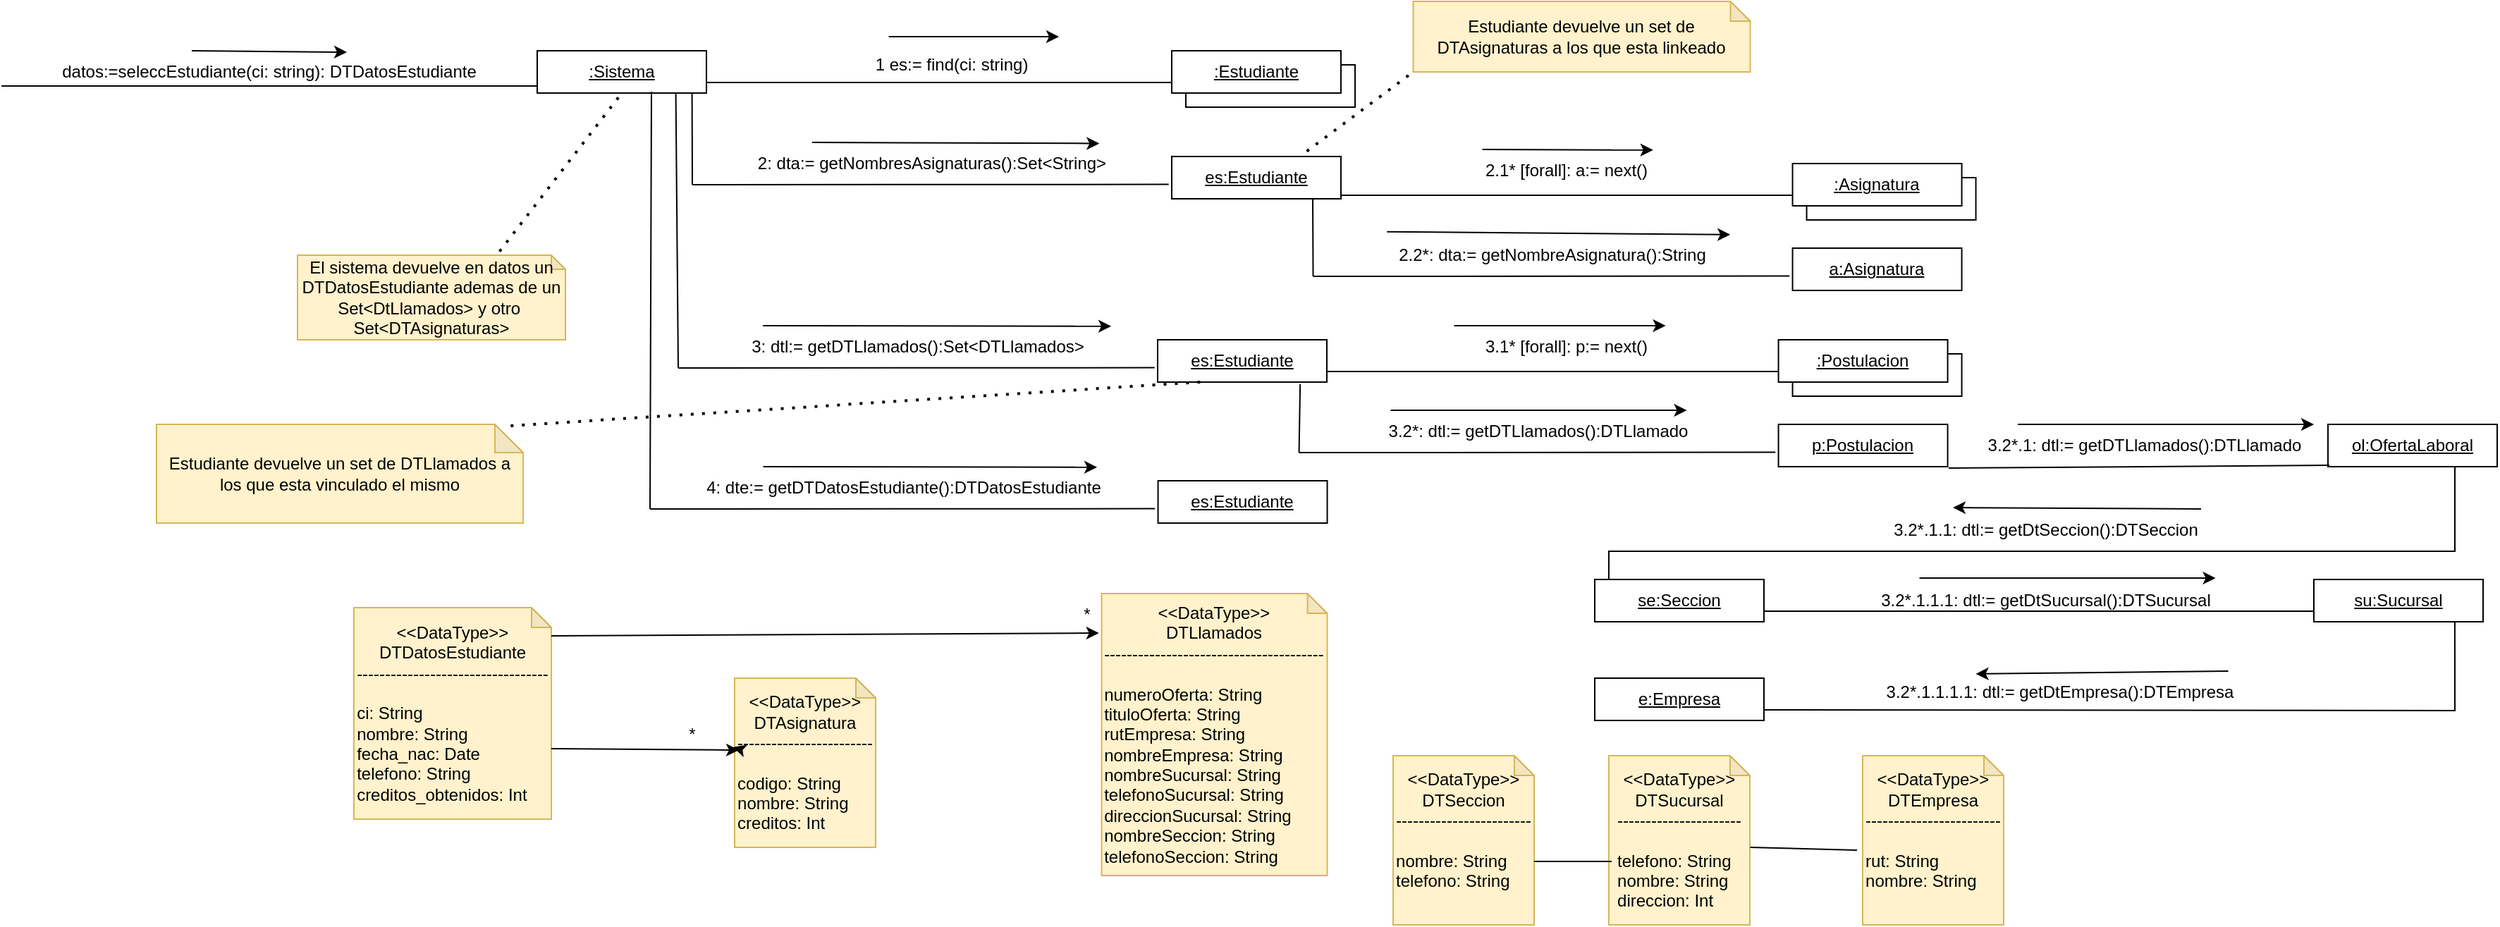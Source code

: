 <mxfile version="21.4.0" type="google">
  <diagram name="Página-1" id="oUnrrF5QUuxhHjYgOuA4">
    <mxGraphModel grid="1" page="1" gridSize="10" guides="1" tooltips="1" connect="1" arrows="1" fold="1" pageScale="1" pageWidth="827" pageHeight="1169" math="0" shadow="0">
      <root>
        <mxCell id="0" />
        <mxCell id="1" parent="0" />
        <mxCell id="jKpdwoPJaRp0ngKXf8Cb-39" value="" style="rounded=0;whiteSpace=wrap;html=1;" vertex="1" parent="1">
          <mxGeometry x="580" y="555" width="120" height="30" as="geometry" />
        </mxCell>
        <mxCell id="jKpdwoPJaRp0ngKXf8Cb-40" value="&lt;u&gt;:Estudiante&lt;br&gt;&lt;/u&gt;" style="rounded=0;whiteSpace=wrap;html=1;" vertex="1" parent="1">
          <mxGeometry x="570" y="545" width="120" height="30" as="geometry" />
        </mxCell>
        <mxCell id="jKpdwoPJaRp0ngKXf8Cb-41" value="&lt;u&gt;:Sistema&lt;/u&gt;" style="rounded=0;whiteSpace=wrap;html=1;" vertex="1" parent="1">
          <mxGeometry x="120" y="545" width="120" height="30" as="geometry" />
        </mxCell>
        <mxCell id="jKpdwoPJaRp0ngKXf8Cb-42" value="" style="endArrow=none;html=1;rounded=0;exitX=0;exitY=1;exitDx=0;exitDy=0;" edge="1" parent="1" source="jKpdwoPJaRp0ngKXf8Cb-43">
          <mxGeometry width="50" height="50" relative="1" as="geometry">
            <mxPoint x="-200" y="574.5" as="sourcePoint" />
            <mxPoint x="120" y="570" as="targetPoint" />
          </mxGeometry>
        </mxCell>
        <mxCell id="jKpdwoPJaRp0ngKXf8Cb-43" value="datos:=seleccEstudiante(ci: string): DTDatosEstudiante" style="text;html=1;strokeColor=none;fillColor=none;align=center;verticalAlign=middle;whiteSpace=wrap;rounded=0;" vertex="1" parent="1">
          <mxGeometry x="-260" y="550" width="380" height="20" as="geometry" />
        </mxCell>
        <mxCell id="jKpdwoPJaRp0ngKXf8Cb-44" value="" style="endArrow=none;html=1;rounded=0;exitX=1;exitY=0.75;exitDx=0;exitDy=0;entryX=0;entryY=0.75;entryDx=0;entryDy=0;" edge="1" parent="1" source="jKpdwoPJaRp0ngKXf8Cb-41" target="jKpdwoPJaRp0ngKXf8Cb-40">
          <mxGeometry width="50" height="50" relative="1" as="geometry">
            <mxPoint x="430" y="780" as="sourcePoint" />
            <mxPoint x="480" y="730" as="targetPoint" />
            <Array as="points" />
          </mxGeometry>
        </mxCell>
        <mxCell id="jKpdwoPJaRp0ngKXf8Cb-45" value="1 es:= find(ci: string)" style="text;html=1;strokeColor=none;fillColor=none;align=center;verticalAlign=middle;whiteSpace=wrap;rounded=0;" vertex="1" parent="1">
          <mxGeometry x="249" y="535" width="330" height="40" as="geometry" />
        </mxCell>
        <mxCell id="jKpdwoPJaRp0ngKXf8Cb-46" value="&lt;u&gt;es:Estudiante&lt;/u&gt;" style="rounded=0;whiteSpace=wrap;html=1;" vertex="1" parent="1">
          <mxGeometry x="570" y="620" width="120" height="30" as="geometry" />
        </mxCell>
        <mxCell id="jKpdwoPJaRp0ngKXf8Cb-47" value="" style="endArrow=none;html=1;rounded=0;entryX=-0.018;entryY=0.66;entryDx=0;entryDy=0;entryPerimeter=0;" edge="1" parent="1" target="jKpdwoPJaRp0ngKXf8Cb-46">
          <mxGeometry width="50" height="50" relative="1" as="geometry">
            <mxPoint x="230" y="640" as="sourcePoint" />
            <mxPoint x="460" y="520" as="targetPoint" />
          </mxGeometry>
        </mxCell>
        <mxCell id="jKpdwoPJaRp0ngKXf8Cb-48" value="" style="endArrow=none;html=1;rounded=0;exitX=0.915;exitY=1;exitDx=0;exitDy=0;exitPerimeter=0;" edge="1" parent="1" source="jKpdwoPJaRp0ngKXf8Cb-41">
          <mxGeometry width="50" height="50" relative="1" as="geometry">
            <mxPoint x="230" y="580" as="sourcePoint" />
            <mxPoint x="230" y="640" as="targetPoint" />
          </mxGeometry>
        </mxCell>
        <mxCell id="jKpdwoPJaRp0ngKXf8Cb-51" value="2: dta:= getNombresAsignaturas():Set&amp;lt;String&amp;gt;" style="text;html=1;strokeColor=none;fillColor=none;align=center;verticalAlign=middle;whiteSpace=wrap;rounded=0;" vertex="1" parent="1">
          <mxGeometry x="230" y="610" width="340" height="30" as="geometry" />
        </mxCell>
        <mxCell id="jKpdwoPJaRp0ngKXf8Cb-61" value="" style="rounded=0;whiteSpace=wrap;html=1;" vertex="1" parent="1">
          <mxGeometry x="1020.28" y="635" width="120" height="30" as="geometry" />
        </mxCell>
        <mxCell id="jKpdwoPJaRp0ngKXf8Cb-62" value="&lt;u&gt;:Asignatura&lt;br&gt;&lt;/u&gt;" style="rounded=0;whiteSpace=wrap;html=1;" vertex="1" parent="1">
          <mxGeometry x="1010.28" y="625" width="120" height="30" as="geometry" />
        </mxCell>
        <mxCell id="jKpdwoPJaRp0ngKXf8Cb-63" value="" style="endArrow=none;html=1;rounded=0;exitX=1;exitY=0.75;exitDx=0;exitDy=0;entryX=0;entryY=0.75;entryDx=0;entryDy=0;" edge="1" parent="1" target="jKpdwoPJaRp0ngKXf8Cb-62">
          <mxGeometry width="50" height="50" relative="1" as="geometry">
            <mxPoint x="690.28" y="647.5" as="sourcePoint" />
            <mxPoint x="1010.28" y="445" as="targetPoint" />
          </mxGeometry>
        </mxCell>
        <mxCell id="jKpdwoPJaRp0ngKXf8Cb-64" value="2.1* [forall]: a:= next()" style="text;html=1;strokeColor=none;fillColor=none;align=center;verticalAlign=middle;whiteSpace=wrap;rounded=0;" vertex="1" parent="1">
          <mxGeometry x="690.28" y="615" width="320" height="30" as="geometry" />
        </mxCell>
        <mxCell id="jKpdwoPJaRp0ngKXf8Cb-65" value="&lt;u&gt;a:Asignatura&lt;/u&gt;" style="rounded=0;whiteSpace=wrap;html=1;" vertex="1" parent="1">
          <mxGeometry x="1010.28" y="685" width="120" height="30" as="geometry" />
        </mxCell>
        <mxCell id="jKpdwoPJaRp0ngKXf8Cb-66" value="" style="endArrow=none;html=1;rounded=0;entryX=-0.018;entryY=0.66;entryDx=0;entryDy=0;entryPerimeter=0;" edge="1" parent="1" target="jKpdwoPJaRp0ngKXf8Cb-65">
          <mxGeometry width="50" height="50" relative="1" as="geometry">
            <mxPoint x="670.28" y="705" as="sourcePoint" />
            <mxPoint x="900.28" y="585" as="targetPoint" />
          </mxGeometry>
        </mxCell>
        <mxCell id="jKpdwoPJaRp0ngKXf8Cb-67" value="2.2*: dta:= getNombreAsignatura():String" style="text;html=1;strokeColor=none;fillColor=none;align=center;verticalAlign=middle;whiteSpace=wrap;rounded=0;" vertex="1" parent="1">
          <mxGeometry x="670.28" y="675" width="340" height="30" as="geometry" />
        </mxCell>
        <mxCell id="jKpdwoPJaRp0ngKXf8Cb-68" value="" style="endArrow=none;html=1;rounded=0;exitX=0;exitY=1;exitDx=0;exitDy=0;" edge="1" parent="1" source="jKpdwoPJaRp0ngKXf8Cb-67">
          <mxGeometry width="50" height="50" relative="1" as="geometry">
            <mxPoint x="1080.28" y="575" as="sourcePoint" />
            <mxPoint x="670" y="650" as="targetPoint" />
          </mxGeometry>
        </mxCell>
        <mxCell id="jKpdwoPJaRp0ngKXf8Cb-72" value="" style="rounded=0;whiteSpace=wrap;html=1;" vertex="1" parent="1">
          <mxGeometry x="1010.28" y="760" width="120" height="30" as="geometry" />
        </mxCell>
        <mxCell id="jKpdwoPJaRp0ngKXf8Cb-73" value="&lt;u&gt;:Postulacion&lt;br&gt;&lt;/u&gt;" style="rounded=0;whiteSpace=wrap;html=1;" vertex="1" parent="1">
          <mxGeometry x="1000.28" y="750" width="120" height="30" as="geometry" />
        </mxCell>
        <mxCell id="jKpdwoPJaRp0ngKXf8Cb-74" value="" style="endArrow=none;html=1;rounded=0;exitX=1;exitY=0.75;exitDx=0;exitDy=0;entryX=0;entryY=0.75;entryDx=0;entryDy=0;" edge="1" parent="1" target="jKpdwoPJaRp0ngKXf8Cb-73">
          <mxGeometry width="50" height="50" relative="1" as="geometry">
            <mxPoint x="680.28" y="772.5" as="sourcePoint" />
            <mxPoint x="1000.28" y="570" as="targetPoint" />
          </mxGeometry>
        </mxCell>
        <mxCell id="jKpdwoPJaRp0ngKXf8Cb-75" value="3.1* [forall]: p:= next()" style="text;html=1;strokeColor=none;fillColor=none;align=center;verticalAlign=middle;whiteSpace=wrap;rounded=0;" vertex="1" parent="1">
          <mxGeometry x="690.28" y="740" width="320" height="30" as="geometry" />
        </mxCell>
        <mxCell id="jKpdwoPJaRp0ngKXf8Cb-76" value="&lt;u&gt;p:Postulacion&lt;/u&gt;" style="rounded=0;whiteSpace=wrap;html=1;" vertex="1" parent="1">
          <mxGeometry x="1000.28" y="810" width="120" height="30" as="geometry" />
        </mxCell>
        <mxCell id="jKpdwoPJaRp0ngKXf8Cb-77" value="" style="endArrow=none;html=1;rounded=0;entryX=-0.018;entryY=0.66;entryDx=0;entryDy=0;entryPerimeter=0;" edge="1" parent="1" target="jKpdwoPJaRp0ngKXf8Cb-76">
          <mxGeometry width="50" height="50" relative="1" as="geometry">
            <mxPoint x="660.28" y="830" as="sourcePoint" />
            <mxPoint x="890.28" y="710" as="targetPoint" />
          </mxGeometry>
        </mxCell>
        <mxCell id="jKpdwoPJaRp0ngKXf8Cb-78" value="3.2*: dtl:= getDTLlamados():DTLlamado" style="text;html=1;strokeColor=none;fillColor=none;align=center;verticalAlign=middle;whiteSpace=wrap;rounded=0;" vertex="1" parent="1">
          <mxGeometry x="660.28" y="800" width="340" height="30" as="geometry" />
        </mxCell>
        <mxCell id="jKpdwoPJaRp0ngKXf8Cb-79" value="" style="endArrow=none;html=1;rounded=0;exitX=0;exitY=1;exitDx=0;exitDy=0;entryX=0.84;entryY=1.05;entryDx=0;entryDy=0;entryPerimeter=0;" edge="1" parent="1" source="jKpdwoPJaRp0ngKXf8Cb-78">
          <mxGeometry width="50" height="50" relative="1" as="geometry">
            <mxPoint x="1070.28" y="700" as="sourcePoint" />
            <mxPoint x="661.08" y="781.5" as="targetPoint" />
          </mxGeometry>
        </mxCell>
        <mxCell id="jKpdwoPJaRp0ngKXf8Cb-81" value="&lt;u&gt;es:Estudiante&lt;/u&gt;" style="rounded=0;whiteSpace=wrap;html=1;" vertex="1" parent="1">
          <mxGeometry x="560" y="750" width="120" height="30" as="geometry" />
        </mxCell>
        <mxCell id="jKpdwoPJaRp0ngKXf8Cb-82" value="" style="endArrow=none;html=1;rounded=0;entryX=-0.018;entryY=0.66;entryDx=0;entryDy=0;entryPerimeter=0;" edge="1" parent="1" target="jKpdwoPJaRp0ngKXf8Cb-81">
          <mxGeometry width="50" height="50" relative="1" as="geometry">
            <mxPoint x="220" y="770" as="sourcePoint" />
            <mxPoint x="450" y="650" as="targetPoint" />
          </mxGeometry>
        </mxCell>
        <mxCell id="jKpdwoPJaRp0ngKXf8Cb-83" value="3: dtl:= getDTLlamados():Set&amp;lt;DTLlamados&amp;gt;" style="text;html=1;strokeColor=none;fillColor=none;align=center;verticalAlign=middle;whiteSpace=wrap;rounded=0;" vertex="1" parent="1">
          <mxGeometry x="220" y="740" width="340" height="30" as="geometry" />
        </mxCell>
        <mxCell id="jKpdwoPJaRp0ngKXf8Cb-84" value="" style="endArrow=none;html=1;rounded=0;exitX=0;exitY=1;exitDx=0;exitDy=0;entryX=0.819;entryY=0.994;entryDx=0;entryDy=0;entryPerimeter=0;" edge="1" parent="1" source="jKpdwoPJaRp0ngKXf8Cb-83" target="jKpdwoPJaRp0ngKXf8Cb-41">
          <mxGeometry width="50" height="50" relative="1" as="geometry">
            <mxPoint x="150" y="750" as="sourcePoint" />
            <mxPoint x="210" y="610" as="targetPoint" />
          </mxGeometry>
        </mxCell>
        <mxCell id="jKpdwoPJaRp0ngKXf8Cb-85" value="El sistema devuelve en datos un DTDatosEstudiante ademas de un Set&amp;lt;DtLlamados&amp;gt; y otro&amp;nbsp; Set&amp;lt;DTAsignaturas&amp;gt;" style="shape=note;whiteSpace=wrap;html=1;backgroundOutline=1;darkOpacity=0.05;size=10;fillColor=#fff2cc;strokeColor=#d6b656;" vertex="1" parent="1">
          <mxGeometry x="-50" y="690" width="190" height="60" as="geometry" />
        </mxCell>
        <mxCell id="jKpdwoPJaRp0ngKXf8Cb-86" value="" style="endArrow=none;dashed=1;html=1;dashPattern=1 3;strokeWidth=2;rounded=0;exitX=0.754;exitY=-0.044;exitDx=0;exitDy=0;exitPerimeter=0;entryX=0.5;entryY=1;entryDx=0;entryDy=0;" edge="1" parent="1" source="jKpdwoPJaRp0ngKXf8Cb-85" target="jKpdwoPJaRp0ngKXf8Cb-41">
          <mxGeometry width="50" height="50" relative="1" as="geometry">
            <mxPoint x="400" y="670" as="sourcePoint" />
            <mxPoint x="450" y="620" as="targetPoint" />
          </mxGeometry>
        </mxCell>
        <mxCell id="jKpdwoPJaRp0ngKXf8Cb-87" value="Estudiante devuelve un set de DTLlamados a los que esta vinculado el mismo" style="shape=note;whiteSpace=wrap;html=1;backgroundOutline=1;darkOpacity=0.05;size=20;fillColor=#fff2cc;strokeColor=#d6b656;" vertex="1" parent="1">
          <mxGeometry x="-150" y="810" width="260" height="70" as="geometry" />
        </mxCell>
        <mxCell id="jKpdwoPJaRp0ngKXf8Cb-88" value="" style="endArrow=none;dashed=1;html=1;dashPattern=1 3;strokeWidth=2;rounded=0;entryX=0.25;entryY=1;entryDx=0;entryDy=0;exitX=0.966;exitY=0.014;exitDx=0;exitDy=0;exitPerimeter=0;" edge="1" parent="1" source="jKpdwoPJaRp0ngKXf8Cb-87">
          <mxGeometry width="50" height="50" relative="1" as="geometry">
            <mxPoint x="260.28" y="590" as="sourcePoint" />
            <mxPoint x="590.28" y="780" as="targetPoint" />
          </mxGeometry>
        </mxCell>
        <mxCell id="jKpdwoPJaRp0ngKXf8Cb-89" value="Estudiante devuelve un set de DTAsignaturas a los que esta linkeado" style="shape=note;whiteSpace=wrap;html=1;backgroundOutline=1;darkOpacity=0.05;size=14;fillColor=#fff2cc;strokeColor=#d6b656;" vertex="1" parent="1">
          <mxGeometry x="741.28" y="510" width="239" height="50" as="geometry" />
        </mxCell>
        <mxCell id="jKpdwoPJaRp0ngKXf8Cb-90" value="" style="endArrow=none;dashed=1;html=1;dashPattern=1 3;strokeWidth=2;rounded=0;entryX=0;entryY=1;entryDx=0;entryDy=0;entryPerimeter=0;exitX=0.798;exitY=-0.124;exitDx=0;exitDy=0;exitPerimeter=0;" edge="1" parent="1" source="jKpdwoPJaRp0ngKXf8Cb-46" target="jKpdwoPJaRp0ngKXf8Cb-89">
          <mxGeometry width="50" height="50" relative="1" as="geometry">
            <mxPoint x="640.0" y="621.7" as="sourcePoint" />
            <mxPoint x="320.28" y="545" as="targetPoint" />
          </mxGeometry>
        </mxCell>
        <mxCell id="KldV7xvKtqb7RMdxpAQ--1" value="" style="endArrow=classic;html=1;rounded=0;" edge="1" parent="1">
          <mxGeometry width="50" height="50" relative="1" as="geometry">
            <mxPoint x="770.28" y="740" as="sourcePoint" />
            <mxPoint x="920.28" y="740" as="targetPoint" />
          </mxGeometry>
        </mxCell>
        <mxCell id="KldV7xvKtqb7RMdxpAQ--2" value="" style="endArrow=classic;html=1;rounded=0;" edge="1" parent="1">
          <mxGeometry width="50" height="50" relative="1" as="geometry">
            <mxPoint x="725.28" y="800" as="sourcePoint" />
            <mxPoint x="935.28" y="800" as="targetPoint" />
          </mxGeometry>
        </mxCell>
        <mxCell id="KldV7xvKtqb7RMdxpAQ--3" value="" style="endArrow=classic;html=1;rounded=0;exitX=0.154;exitY=-0.055;exitDx=0;exitDy=0;exitPerimeter=0;entryX=0.87;entryY=0.014;entryDx=0;entryDy=0;entryPerimeter=0;" edge="1" parent="1" source="jKpdwoPJaRp0ngKXf8Cb-67" target="jKpdwoPJaRp0ngKXf8Cb-67">
          <mxGeometry width="50" height="50" relative="1" as="geometry">
            <mxPoint x="740.28" y="755" as="sourcePoint" />
            <mxPoint x="790.28" y="705" as="targetPoint" />
          </mxGeometry>
        </mxCell>
        <mxCell id="KldV7xvKtqb7RMdxpAQ--4" value="" style="endArrow=classic;html=1;rounded=0;" edge="1" parent="1" target="jKpdwoPJaRp0ngKXf8Cb-64">
          <mxGeometry width="50" height="50" relative="1" as="geometry">
            <mxPoint x="780.28" y="615" as="sourcePoint" />
            <mxPoint x="830.28" y="565" as="targetPoint" />
          </mxGeometry>
        </mxCell>
        <mxCell id="KldV7xvKtqb7RMdxpAQ--5" value="" style="endArrow=classic;html=1;rounded=0;entryX=0.691;entryY=0.014;entryDx=0;entryDy=0;entryPerimeter=0;" edge="1" parent="1" target="jKpdwoPJaRp0ngKXf8Cb-64">
          <mxGeometry width="50" height="50" relative="1" as="geometry">
            <mxPoint x="790.28" y="615" as="sourcePoint" />
            <mxPoint x="840.28" y="565" as="targetPoint" />
          </mxGeometry>
        </mxCell>
        <mxCell id="KldV7xvKtqb7RMdxpAQ--10" value="" style="endArrow=classic;html=1;rounded=0;entryX=0.691;entryY=0.014;entryDx=0;entryDy=0;entryPerimeter=0;" edge="1" parent="1">
          <mxGeometry width="50" height="50" relative="1" as="geometry">
            <mxPoint x="369.28" y="535" as="sourcePoint" />
            <mxPoint x="490" y="535" as="targetPoint" />
          </mxGeometry>
        </mxCell>
        <mxCell id="KldV7xvKtqb7RMdxpAQ--11" value="" style="endArrow=classic;html=1;rounded=0;entryX=0.849;entryY=0.025;entryDx=0;entryDy=0;entryPerimeter=0;exitX=0.25;exitY=0;exitDx=0;exitDy=0;" edge="1" parent="1" source="jKpdwoPJaRp0ngKXf8Cb-51" target="jKpdwoPJaRp0ngKXf8Cb-51">
          <mxGeometry width="50" height="50" relative="1" as="geometry">
            <mxPoint x="339.64" y="610" as="sourcePoint" />
            <mxPoint x="460.36" y="610" as="targetPoint" />
          </mxGeometry>
        </mxCell>
        <mxCell id="KldV7xvKtqb7RMdxpAQ--12" value="" style="endArrow=classic;html=1;rounded=0;entryX=0.903;entryY=0.014;entryDx=0;entryDy=0;entryPerimeter=0;" edge="1" parent="1" target="jKpdwoPJaRp0ngKXf8Cb-83">
          <mxGeometry width="50" height="50" relative="1" as="geometry">
            <mxPoint x="280" y="740" as="sourcePoint" />
            <mxPoint x="400.72" y="740" as="targetPoint" />
          </mxGeometry>
        </mxCell>
        <mxCell id="KldV7xvKtqb7RMdxpAQ--16" value="&amp;lt;&amp;lt;DataType&amp;gt;&amp;gt;&lt;br&gt;DTLlamados&lt;br&gt;---------------------------------------&lt;br&gt;&lt;br&gt;&lt;div style=&quot;text-align: left;&quot;&gt;&lt;span style=&quot;background-color: initial;&quot;&gt;numeroOferta: String&lt;/span&gt;&lt;/div&gt;&lt;div style=&quot;text-align: left;&quot;&gt;&lt;span style=&quot;background-color: initial;&quot;&gt;tituloOferta: String&lt;/span&gt;&lt;/div&gt;&lt;div style=&quot;text-align: left;&quot;&gt;&lt;span style=&quot;background-color: initial;&quot;&gt;rutEmpresa: String&lt;/span&gt;&lt;/div&gt;&lt;div style=&quot;text-align: left;&quot;&gt;&lt;span style=&quot;background-color: initial;&quot;&gt;nombreEmpresa: String&lt;/span&gt;&lt;/div&gt;&lt;div style=&quot;text-align: left;&quot;&gt;&lt;span style=&quot;background-color: initial;&quot;&gt;nombreSucursal: String&lt;/span&gt;&lt;/div&gt;&lt;div style=&quot;text-align: left;&quot;&gt;&lt;span style=&quot;background-color: initial;&quot;&gt;telefonoSucursal: String&lt;/span&gt;&lt;/div&gt;&lt;div style=&quot;text-align: left;&quot;&gt;&lt;span style=&quot;background-color: initial;&quot;&gt;direccionSucursal: String&lt;/span&gt;&lt;/div&gt;&lt;div style=&quot;text-align: left;&quot;&gt;&lt;span style=&quot;background-color: initial;&quot;&gt;nombreSeccion: String&lt;/span&gt;&lt;/div&gt;&lt;div style=&quot;text-align: left;&quot;&gt;&lt;span style=&quot;background-color: initial;&quot;&gt;telefonoSeccion: String&lt;/span&gt;&lt;/div&gt;" style="shape=note;whiteSpace=wrap;html=1;backgroundOutline=1;darkOpacity=0.05;size=14;fillColor=#fff2cc;strokeColor=#d6b656;" vertex="1" parent="1">
          <mxGeometry x="520.28" y="930" width="160" height="200" as="geometry" />
        </mxCell>
        <mxCell id="KldV7xvKtqb7RMdxpAQ--17" value="&amp;lt;&amp;lt;DataType&amp;gt;&amp;gt;&lt;br&gt;DTAsignatura&lt;br&gt;------------------------&lt;br&gt;&lt;br&gt;&lt;div style=&quot;text-align: left;&quot;&gt;&lt;span style=&quot;background-color: initial;&quot;&gt;codigo: String&lt;/span&gt;&lt;/div&gt;&lt;div style=&quot;text-align: left;&quot;&gt;&lt;span style=&quot;background-color: initial;&quot;&gt;nombre: String&lt;/span&gt;&lt;/div&gt;&lt;div style=&quot;text-align: left;&quot;&gt;&lt;span style=&quot;background-color: initial;&quot;&gt;creditos: Int&lt;br&gt;&lt;/span&gt;&lt;/div&gt;" style="shape=note;whiteSpace=wrap;html=1;backgroundOutline=1;darkOpacity=0.05;size=14;fillColor=#fff2cc;strokeColor=#d6b656;" vertex="1" parent="1">
          <mxGeometry x="260" y="990" width="100" height="120" as="geometry" />
        </mxCell>
        <mxCell id="KldV7xvKtqb7RMdxpAQ--18" value="&amp;lt;&amp;lt;DataType&amp;gt;&amp;gt;&lt;br&gt;DTDatosEstudiante&lt;br&gt;----------------------------------&lt;br&gt;&lt;br&gt;&lt;div style=&quot;text-align: left;&quot;&gt;&lt;span style=&quot;background-color: initial;&quot;&gt;ci: String&lt;/span&gt;&lt;/div&gt;&lt;div style=&quot;text-align: left;&quot;&gt;&lt;span style=&quot;background-color: initial;&quot;&gt;nombre: String&lt;/span&gt;&lt;/div&gt;&lt;div style=&quot;text-align: left;&quot;&gt;&lt;span style=&quot;background-color: initial;&quot;&gt;fecha_nac: Date&lt;/span&gt;&lt;/div&gt;&lt;div style=&quot;text-align: left;&quot;&gt;&lt;span style=&quot;background-color: initial;&quot;&gt;telefono: String&lt;/span&gt;&lt;/div&gt;&lt;div style=&quot;text-align: left;&quot;&gt;&lt;span style=&quot;background-color: initial;&quot;&gt;creditos_obtenidos: Int&lt;br&gt;&lt;/span&gt;&lt;/div&gt;" style="shape=note;whiteSpace=wrap;html=1;backgroundOutline=1;darkOpacity=0.05;size=14;fillColor=#fff2cc;strokeColor=#d6b656;" vertex="1" parent="1">
          <mxGeometry x="-10" y="940" width="140" height="150" as="geometry" />
        </mxCell>
        <mxCell id="KldV7xvKtqb7RMdxpAQ--20" value="" style="endArrow=classic;html=1;rounded=0;entryX=-0.01;entryY=0.408;entryDx=0;entryDy=0;entryPerimeter=0;" edge="1" parent="1" source="KldV7xvKtqb7RMdxpAQ--23" target="KldV7xvKtqb7RMdxpAQ--17">
          <mxGeometry width="50" height="50" relative="1" as="geometry">
            <mxPoint x="130" y="1040" as="sourcePoint" />
            <mxPoint x="180" y="990" as="targetPoint" />
          </mxGeometry>
        </mxCell>
        <mxCell id="KldV7xvKtqb7RMdxpAQ--21" value="" style="endArrow=classic;html=1;rounded=0;entryX=-0.012;entryY=0.14;entryDx=0;entryDy=0;entryPerimeter=0;" edge="1" parent="1" target="KldV7xvKtqb7RMdxpAQ--16">
          <mxGeometry width="50" height="50" relative="1" as="geometry">
            <mxPoint x="130" y="960" as="sourcePoint" />
            <mxPoint x="180" y="910" as="targetPoint" />
          </mxGeometry>
        </mxCell>
        <mxCell id="KldV7xvKtqb7RMdxpAQ--22" value="*" style="text;html=1;strokeColor=none;fillColor=none;align=center;verticalAlign=middle;whiteSpace=wrap;rounded=0;" vertex="1" parent="1">
          <mxGeometry x="480" y="930" width="60" height="30" as="geometry" />
        </mxCell>
        <mxCell id="KldV7xvKtqb7RMdxpAQ--24" value="" style="endArrow=classic;html=1;rounded=0;entryX=0.03;entryY=0.425;entryDx=0;entryDy=0;entryPerimeter=0;" edge="1" parent="1" target="KldV7xvKtqb7RMdxpAQ--17">
          <mxGeometry width="50" height="50" relative="1" as="geometry">
            <mxPoint x="130" y="1040" as="sourcePoint" />
            <mxPoint x="259" y="1039" as="targetPoint" />
          </mxGeometry>
        </mxCell>
        <mxCell id="KldV7xvKtqb7RMdxpAQ--23" value="*" style="text;html=1;strokeColor=none;fillColor=none;align=center;verticalAlign=middle;whiteSpace=wrap;rounded=0;" vertex="1" parent="1">
          <mxGeometry x="200" y="1015" width="60" height="30" as="geometry" />
        </mxCell>
        <mxCell id="KldV7xvKtqb7RMdxpAQ--25" value="&lt;u&gt;es:Estudiante&lt;/u&gt;" style="rounded=0;whiteSpace=wrap;html=1;" vertex="1" parent="1">
          <mxGeometry x="560.28" y="850" width="120" height="30" as="geometry" />
        </mxCell>
        <mxCell id="KldV7xvKtqb7RMdxpAQ--26" value="" style="endArrow=none;html=1;rounded=0;entryX=-0.018;entryY=0.66;entryDx=0;entryDy=0;entryPerimeter=0;" edge="1" parent="1" target="KldV7xvKtqb7RMdxpAQ--25">
          <mxGeometry width="50" height="50" relative="1" as="geometry">
            <mxPoint x="200" y="870" as="sourcePoint" />
            <mxPoint x="450.28" y="750" as="targetPoint" />
          </mxGeometry>
        </mxCell>
        <mxCell id="KldV7xvKtqb7RMdxpAQ--27" value="4: dte:= getDTDatosEstudiante():DTDatosEstudiante" style="text;html=1;strokeColor=none;fillColor=none;align=center;verticalAlign=middle;whiteSpace=wrap;rounded=0;" vertex="1" parent="1">
          <mxGeometry x="210" y="840" width="340" height="30" as="geometry" />
        </mxCell>
        <mxCell id="KldV7xvKtqb7RMdxpAQ--28" value="" style="endArrow=classic;html=1;rounded=0;entryX=0.903;entryY=0.014;entryDx=0;entryDy=0;entryPerimeter=0;" edge="1" parent="1" target="KldV7xvKtqb7RMdxpAQ--27">
          <mxGeometry width="50" height="50" relative="1" as="geometry">
            <mxPoint x="280.28" y="840" as="sourcePoint" />
            <mxPoint x="401" y="840" as="targetPoint" />
          </mxGeometry>
        </mxCell>
        <mxCell id="KldV7xvKtqb7RMdxpAQ--29" value="" style="endArrow=none;html=1;rounded=0;entryX=0.675;entryY=0.967;entryDx=0;entryDy=0;entryPerimeter=0;" edge="1" parent="1" target="jKpdwoPJaRp0ngKXf8Cb-41">
          <mxGeometry width="50" height="50" relative="1" as="geometry">
            <mxPoint x="200" y="870" as="sourcePoint" />
            <mxPoint x="530" y="830" as="targetPoint" />
          </mxGeometry>
        </mxCell>
        <mxCell id="HU8G-3xHYkiOPOyAtHXQ-1" value="&lt;u&gt;ol:OfertaLaboral&lt;/u&gt;" style="rounded=0;whiteSpace=wrap;html=1;" vertex="1" parent="1">
          <mxGeometry x="1390" y="810" width="120" height="30" as="geometry" />
        </mxCell>
        <mxCell id="HU8G-3xHYkiOPOyAtHXQ-6" value="3.2*.1: dtl:= getDTLlamados():DTLlamado" style="text;html=1;strokeColor=none;fillColor=none;align=center;verticalAlign=middle;whiteSpace=wrap;rounded=0;" vertex="1" parent="1">
          <mxGeometry x="1090" y="810" width="340" height="30" as="geometry" />
        </mxCell>
        <mxCell id="HU8G-3xHYkiOPOyAtHXQ-7" value="" style="endArrow=none;html=1;rounded=0;entryX=0.885;entryY=0.967;entryDx=0;entryDy=0;entryPerimeter=0;exitX=0.091;exitY=1.033;exitDx=0;exitDy=0;exitPerimeter=0;" edge="1" parent="1" source="HU8G-3xHYkiOPOyAtHXQ-6" target="HU8G-3xHYkiOPOyAtHXQ-6">
          <mxGeometry width="50" height="50" relative="1" as="geometry">
            <mxPoint x="870" y="950" as="sourcePoint" />
            <mxPoint x="920" y="900" as="targetPoint" />
          </mxGeometry>
        </mxCell>
        <mxCell id="HU8G-3xHYkiOPOyAtHXQ-8" value="&lt;u&gt;se:Seccion&lt;/u&gt;" style="rounded=0;whiteSpace=wrap;html=1;" vertex="1" parent="1">
          <mxGeometry x="870" y="920" width="120" height="30" as="geometry" />
        </mxCell>
        <mxCell id="HU8G-3xHYkiOPOyAtHXQ-9" value="&lt;u&gt;su:Sucursal&lt;/u&gt;" style="rounded=0;whiteSpace=wrap;html=1;" vertex="1" parent="1">
          <mxGeometry x="1380" y="920" width="120" height="30" as="geometry" />
        </mxCell>
        <mxCell id="HU8G-3xHYkiOPOyAtHXQ-10" value="&lt;u&gt;e:Empresa&lt;/u&gt;" style="rounded=0;whiteSpace=wrap;html=1;" vertex="1" parent="1">
          <mxGeometry x="870" y="990" width="120" height="30" as="geometry" />
        </mxCell>
        <mxCell id="HU8G-3xHYkiOPOyAtHXQ-11" value="" style="endArrow=none;html=1;rounded=0;exitX=0.083;exitY=0;exitDx=0;exitDy=0;exitPerimeter=0;entryX=0.75;entryY=1;entryDx=0;entryDy=0;" edge="1" parent="1" source="HU8G-3xHYkiOPOyAtHXQ-8" target="HU8G-3xHYkiOPOyAtHXQ-1">
          <mxGeometry width="50" height="50" relative="1" as="geometry">
            <mxPoint x="870" y="950" as="sourcePoint" />
            <mxPoint x="920" y="900" as="targetPoint" />
            <Array as="points">
              <mxPoint x="880" y="900" />
              <mxPoint x="1480" y="900" />
            </Array>
          </mxGeometry>
        </mxCell>
        <mxCell id="HU8G-3xHYkiOPOyAtHXQ-12" value="3.2*.1.1: dtl:= getDtSeccion():DTSeccion" style="text;html=1;strokeColor=none;fillColor=none;align=center;verticalAlign=middle;whiteSpace=wrap;rounded=0;" vertex="1" parent="1">
          <mxGeometry x="1020.28" y="870" width="340" height="30" as="geometry" />
        </mxCell>
        <mxCell id="HU8G-3xHYkiOPOyAtHXQ-13" value="&amp;lt;&amp;lt;DataType&amp;gt;&amp;gt;&lt;br&gt;DTSeccion&lt;br&gt;------------------------&lt;br&gt;&lt;br&gt;&lt;div style=&quot;text-align: left;&quot;&gt;&lt;span style=&quot;background-color: initial;&quot;&gt;nombre: String&lt;/span&gt;&lt;/div&gt;&lt;div style=&quot;text-align: left;&quot;&gt;&lt;span style=&quot;background-color: initial;&quot;&gt;telefono: String&lt;/span&gt;&lt;/div&gt;&lt;div style=&quot;text-align: left;&quot;&gt;&lt;span style=&quot;background-color: initial;&quot;&gt;&lt;br&gt;&lt;/span&gt;&lt;/div&gt;" style="shape=note;whiteSpace=wrap;html=1;backgroundOutline=1;darkOpacity=0.05;size=14;fillColor=#fff2cc;strokeColor=#d6b656;" vertex="1" parent="1">
          <mxGeometry x="727" y="1045" width="100" height="120" as="geometry" />
        </mxCell>
        <mxCell id="HU8G-3xHYkiOPOyAtHXQ-14" value="&amp;lt;&amp;lt;DataType&amp;gt;&amp;gt;&lt;br&gt;DTSucursal&lt;br&gt;----------------------&lt;br&gt;&lt;br&gt;&lt;div style=&quot;text-align: left;&quot;&gt;&lt;span style=&quot;background-color: initial;&quot;&gt;telefono: String&lt;/span&gt;&lt;/div&gt;&lt;div style=&quot;text-align: left;&quot;&gt;&lt;span style=&quot;background-color: initial;&quot;&gt;nombre: String&lt;/span&gt;&lt;/div&gt;&lt;div style=&quot;text-align: left;&quot;&gt;&lt;span style=&quot;background-color: initial;&quot;&gt;direccion: Int&lt;br&gt;&lt;/span&gt;&lt;/div&gt;" style="shape=note;whiteSpace=wrap;html=1;backgroundOutline=1;darkOpacity=0.05;size=14;fillColor=#fff2cc;strokeColor=#d6b656;" vertex="1" parent="1">
          <mxGeometry x="880" y="1045" width="100" height="120" as="geometry" />
        </mxCell>
        <mxCell id="HU8G-3xHYkiOPOyAtHXQ-15" value="&amp;lt;&amp;lt;DataType&amp;gt;&amp;gt;&lt;br&gt;DTEmpresa&lt;br&gt;------------------------&lt;br&gt;&lt;br&gt;&lt;div style=&quot;text-align: left;&quot;&gt;&lt;span style=&quot;background-color: initial;&quot;&gt;rut: String&lt;/span&gt;&lt;/div&gt;&lt;div style=&quot;text-align: left;&quot;&gt;&lt;span style=&quot;background-color: initial;&quot;&gt;nombre: String&lt;/span&gt;&lt;/div&gt;&lt;div style=&quot;text-align: left;&quot;&gt;&lt;span style=&quot;background-color: initial;&quot;&gt;&lt;br&gt;&lt;/span&gt;&lt;/div&gt;" style="shape=note;whiteSpace=wrap;html=1;backgroundOutline=1;darkOpacity=0.05;size=14;fillColor=#fff2cc;strokeColor=#d6b656;" vertex="1" parent="1">
          <mxGeometry x="1060" y="1045" width="100" height="120" as="geometry" />
        </mxCell>
        <mxCell id="HU8G-3xHYkiOPOyAtHXQ-16" value="" style="endArrow=none;html=1;rounded=0;exitX=1;exitY=0.75;exitDx=0;exitDy=0;entryX=0;entryY=0.75;entryDx=0;entryDy=0;" edge="1" parent="1" source="HU8G-3xHYkiOPOyAtHXQ-8" target="HU8G-3xHYkiOPOyAtHXQ-9">
          <mxGeometry width="50" height="50" relative="1" as="geometry">
            <mxPoint x="870" y="950" as="sourcePoint" />
            <mxPoint x="920" y="900" as="targetPoint" />
          </mxGeometry>
        </mxCell>
        <mxCell id="HU8G-3xHYkiOPOyAtHXQ-17" value="3.2*.1.1.1: dtl:= getDtSucursal():DTSucursal" style="text;html=1;strokeColor=none;fillColor=none;align=center;verticalAlign=middle;whiteSpace=wrap;rounded=0;" vertex="1" parent="1">
          <mxGeometry x="1020.28" y="920" width="340" height="30" as="geometry" />
        </mxCell>
        <mxCell id="HU8G-3xHYkiOPOyAtHXQ-18" value="" style="endArrow=none;html=1;rounded=0;exitX=1;exitY=0.75;exitDx=0;exitDy=0;entryX=0.833;entryY=1;entryDx=0;entryDy=0;entryPerimeter=0;" edge="1" parent="1" source="HU8G-3xHYkiOPOyAtHXQ-10" target="HU8G-3xHYkiOPOyAtHXQ-9">
          <mxGeometry width="50" height="50" relative="1" as="geometry">
            <mxPoint x="870" y="950" as="sourcePoint" />
            <mxPoint x="920" y="900" as="targetPoint" />
            <Array as="points">
              <mxPoint x="1480" y="1013" />
            </Array>
          </mxGeometry>
        </mxCell>
        <mxCell id="HU8G-3xHYkiOPOyAtHXQ-19" value="3.2*.1.1.1.1: dtl:= getDtEmpresa():DTEmpresa" style="text;html=1;strokeColor=none;fillColor=none;align=center;verticalAlign=middle;whiteSpace=wrap;rounded=0;" vertex="1" parent="1">
          <mxGeometry x="1030.28" y="985" width="340" height="30" as="geometry" />
        </mxCell>
        <mxCell id="HU8G-3xHYkiOPOyAtHXQ-20" value="" style="endArrow=classic;html=1;rounded=0;" edge="1" parent="1">
          <mxGeometry width="50" height="50" relative="1" as="geometry">
            <mxPoint x="1170" y="810" as="sourcePoint" />
            <mxPoint x="1380" y="810" as="targetPoint" />
          </mxGeometry>
        </mxCell>
        <mxCell id="HU8G-3xHYkiOPOyAtHXQ-21" value="" style="endArrow=classic;html=1;rounded=0;" edge="1" parent="1">
          <mxGeometry width="50" height="50" relative="1" as="geometry">
            <mxPoint x="1100.28" y="919" as="sourcePoint" />
            <mxPoint x="1310.28" y="919" as="targetPoint" />
          </mxGeometry>
        </mxCell>
        <mxCell id="HU8G-3xHYkiOPOyAtHXQ-22" value="" style="endArrow=classic;html=1;rounded=0;entryX=0.305;entryY=-0.033;entryDx=0;entryDy=0;entryPerimeter=0;" edge="1" parent="1" target="HU8G-3xHYkiOPOyAtHXQ-12">
          <mxGeometry width="50" height="50" relative="1" as="geometry">
            <mxPoint x="1300" y="870" as="sourcePoint" />
            <mxPoint x="920" y="900" as="targetPoint" />
          </mxGeometry>
        </mxCell>
        <mxCell id="HU8G-3xHYkiOPOyAtHXQ-23" value="" style="endArrow=classic;html=1;rounded=0;exitX=0.832;exitY=-0.1;exitDx=0;exitDy=0;exitPerimeter=0;entryX=0.305;entryY=-0.033;entryDx=0;entryDy=0;entryPerimeter=0;" edge="1" parent="1">
          <mxGeometry width="50" height="50" relative="1" as="geometry">
            <mxPoint x="1319.28" y="985" as="sourcePoint" />
            <mxPoint x="1140.28" y="987" as="targetPoint" />
          </mxGeometry>
        </mxCell>
        <mxCell id="HU8G-3xHYkiOPOyAtHXQ-26" value="" style="endArrow=none;html=1;rounded=0;entryX=0.02;entryY=0.625;entryDx=0;entryDy=0;entryPerimeter=0;" edge="1" parent="1" target="HU8G-3xHYkiOPOyAtHXQ-14">
          <mxGeometry width="50" height="50" relative="1" as="geometry">
            <mxPoint x="827" y="1120" as="sourcePoint" />
            <mxPoint x="877" y="1070" as="targetPoint" />
          </mxGeometry>
        </mxCell>
        <mxCell id="HU8G-3xHYkiOPOyAtHXQ-27" value="" style="endArrow=none;html=1;rounded=0;entryX=-0.04;entryY=0.558;entryDx=0;entryDy=0;entryPerimeter=0;" edge="1" parent="1" target="HU8G-3xHYkiOPOyAtHXQ-15">
          <mxGeometry width="50" height="50" relative="1" as="geometry">
            <mxPoint x="980.28" y="1110" as="sourcePoint" />
            <mxPoint x="1030.28" y="1060" as="targetPoint" />
          </mxGeometry>
        </mxCell>
        <mxCell id="3YzTErU1aYnGBZsYicZT-1" value="" style="endArrow=classic;html=1;rounded=0;entryX=0.849;entryY=0.025;entryDx=0;entryDy=0;entryPerimeter=0;" edge="1" parent="1">
          <mxGeometry width="50" height="50" relative="1" as="geometry">
            <mxPoint x="-125" y="545" as="sourcePoint" />
            <mxPoint x="-15" y="546" as="targetPoint" />
          </mxGeometry>
        </mxCell>
      </root>
    </mxGraphModel>
  </diagram>
</mxfile>
